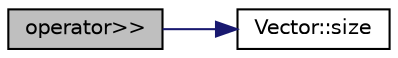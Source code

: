 digraph "operator&gt;&gt;"
{
 // LATEX_PDF_SIZE
  edge [fontname="Helvetica",fontsize="10",labelfontname="Helvetica",labelfontsize="10"];
  node [fontname="Helvetica",fontsize="10",shape=record];
  rankdir="LR";
  Node1 [label="operator\>\>",height=0.2,width=0.4,color="black", fillcolor="grey75", style="filled", fontcolor="black",tooltip="Funkcja przeciazajaca operator wczytywania ze strumienia do wektora, wczytuje sekwencje obiektow zapi..."];
  Node1 -> Node2 [color="midnightblue",fontsize="10",style="solid",fontname="Helvetica"];
  Node2 [label="Vector::size",height=0.2,width=0.4,color="black", fillcolor="white", style="filled",URL="$class_vector.html#a196e9eedc9a88a48f64e69e39405fa72",tooltip="Zwraca wielkosc/wymiar wektora w postaci liczby int."];
}
